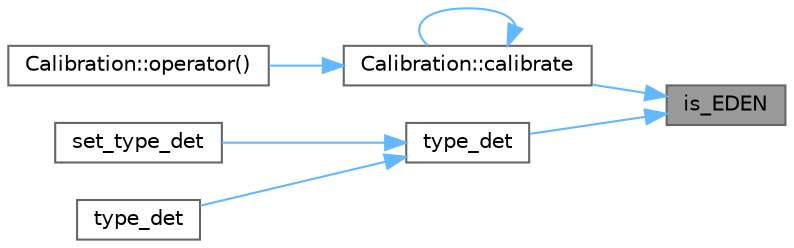 digraph "is_EDEN"
{
 // LATEX_PDF_SIZE
  bgcolor="transparent";
  edge [fontname=Helvetica,fontsize=10,labelfontname=Helvetica,labelfontsize=10];
  node [fontname=Helvetica,fontsize=10,shape=box,height=0.2,width=0.4];
  rankdir="RL";
  Node1 [id="Node000001",label="is_EDEN",height=0.2,width=0.4,color="gray40", fillcolor="grey60", style="filled", fontcolor="black",tooltip=" "];
  Node1 -> Node2 [id="edge1_Node000001_Node000002",dir="back",color="steelblue1",style="solid",tooltip=" "];
  Node2 [id="Node000002",label="Calibration::calibrate",height=0.2,width=0.4,color="grey40", fillcolor="white", style="filled",URL="$class_calibration.html#a1732880c01e21df259b4ff45dba24c59",tooltip=" "];
  Node2 -> Node2 [id="edge2_Node000002_Node000002",dir="back",color="steelblue1",style="solid",tooltip=" "];
  Node2 -> Node3 [id="edge3_Node000002_Node000003",dir="back",color="steelblue1",style="solid",tooltip=" "];
  Node3 [id="Node000003",label="Calibration::operator()",height=0.2,width=0.4,color="grey40", fillcolor="white", style="filled",URL="$class_calibration.html#a7765db4a6f5a278f82d1462bde812c32",tooltip="Wrapper around calibrate method."];
  Node1 -> Node4 [id="edge4_Node000001_Node000004",dir="back",color="steelblue1",style="solid",tooltip=" "];
  Node4 [id="Node000004",label="type_det",height=0.2,width=0.4,color="grey40", fillcolor="white", style="filled",URL="$utils_8hpp.html#a738dc97f1763fe81740b8614f33ebfc2",tooltip=" "];
  Node4 -> Node5 [id="edge5_Node000004_Node000005",dir="back",color="steelblue1",style="solid",tooltip=" "];
  Node5 [id="Node000005",label="set_type_det",height=0.2,width=0.4,color="grey40", fillcolor="white", style="filled",URL="$utils_8hpp.html#ace04ea2599cbee5c4da4e0f6a401470c",tooltip=" "];
  Node4 -> Node6 [id="edge6_Node000004_Node000006",dir="back",color="steelblue1",style="solid",tooltip=" "];
  Node6 [id="Node000006",label="type_det",height=0.2,width=0.4,color="grey40", fillcolor="white", style="filled",URL="$utils_8hpp.html#aedd370e04965d1b6a467bf73fa024160",tooltip=" "];
}
